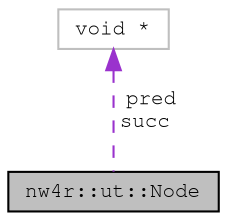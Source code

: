digraph "nw4r::ut::Node"
{
 // LATEX_PDF_SIZE
  edge [fontname="FreeMono",fontsize="10",labelfontname="FreeMono",labelfontsize="10"];
  node [fontname="FreeMono",fontsize="10",shape=record];
  Node1 [label="nw4r::ut::Node",height=0.2,width=0.4,color="black", fillcolor="grey75", style="filled", fontcolor="black",tooltip="Bidirectional list node."];
  Node2 -> Node1 [dir="back",color="darkorchid3",fontsize="10",style="dashed",label=" pred\nsucc" ,fontname="FreeMono"];
  Node2 [label="void *",height=0.2,width=0.4,color="grey75", fillcolor="white", style="filled",tooltip=" "];
}
